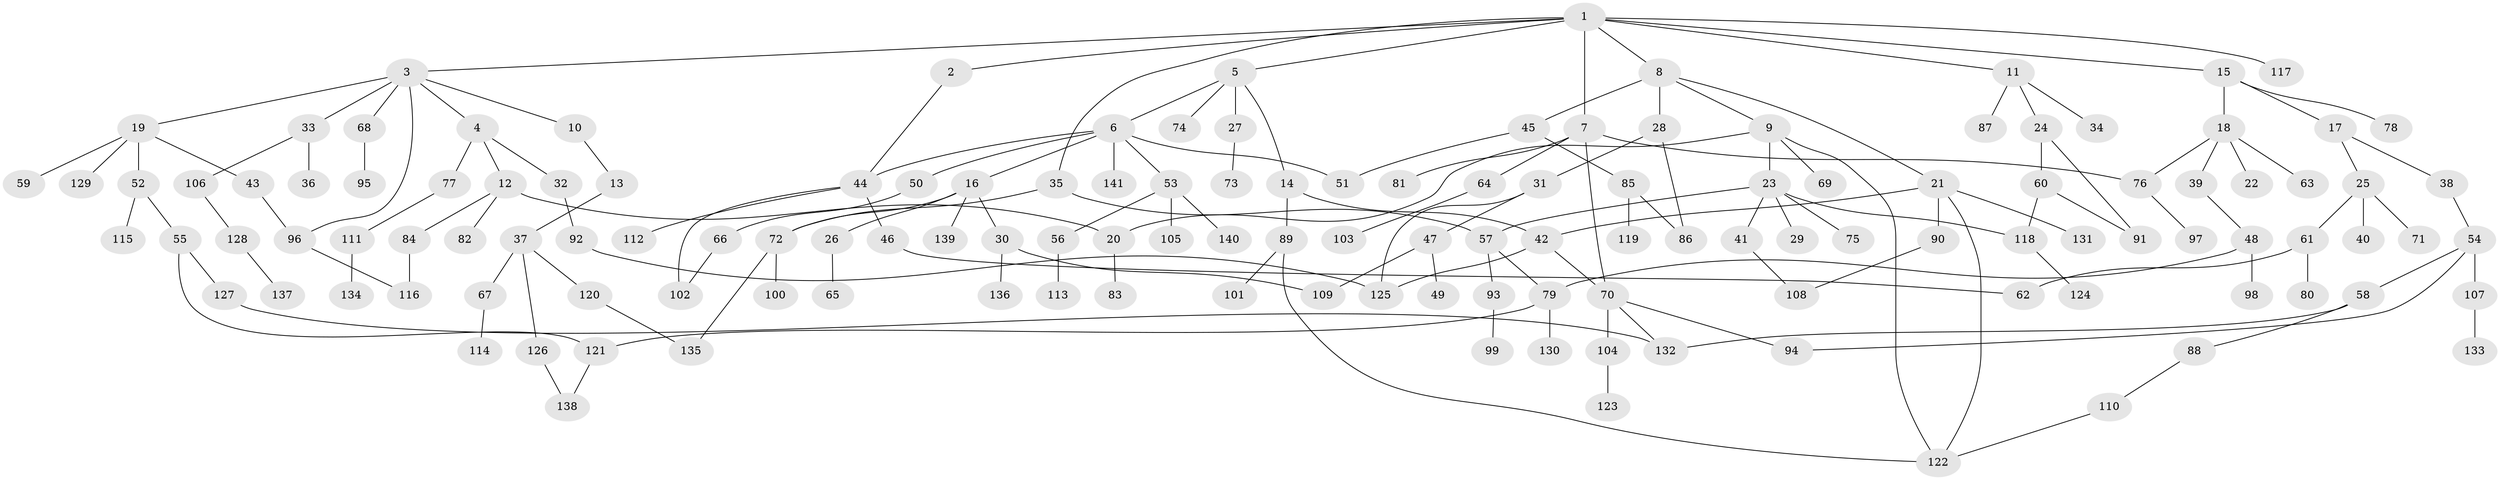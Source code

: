 // Generated by graph-tools (version 1.1) at 2025/13/03/09/25 04:13:29]
// undirected, 141 vertices, 169 edges
graph export_dot {
graph [start="1"]
  node [color=gray90,style=filled];
  1;
  2;
  3;
  4;
  5;
  6;
  7;
  8;
  9;
  10;
  11;
  12;
  13;
  14;
  15;
  16;
  17;
  18;
  19;
  20;
  21;
  22;
  23;
  24;
  25;
  26;
  27;
  28;
  29;
  30;
  31;
  32;
  33;
  34;
  35;
  36;
  37;
  38;
  39;
  40;
  41;
  42;
  43;
  44;
  45;
  46;
  47;
  48;
  49;
  50;
  51;
  52;
  53;
  54;
  55;
  56;
  57;
  58;
  59;
  60;
  61;
  62;
  63;
  64;
  65;
  66;
  67;
  68;
  69;
  70;
  71;
  72;
  73;
  74;
  75;
  76;
  77;
  78;
  79;
  80;
  81;
  82;
  83;
  84;
  85;
  86;
  87;
  88;
  89;
  90;
  91;
  92;
  93;
  94;
  95;
  96;
  97;
  98;
  99;
  100;
  101;
  102;
  103;
  104;
  105;
  106;
  107;
  108;
  109;
  110;
  111;
  112;
  113;
  114;
  115;
  116;
  117;
  118;
  119;
  120;
  121;
  122;
  123;
  124;
  125;
  126;
  127;
  128;
  129;
  130;
  131;
  132;
  133;
  134;
  135;
  136;
  137;
  138;
  139;
  140;
  141;
  1 -- 2;
  1 -- 3;
  1 -- 5;
  1 -- 7;
  1 -- 8;
  1 -- 11;
  1 -- 15;
  1 -- 35;
  1 -- 117;
  2 -- 44;
  3 -- 4;
  3 -- 10;
  3 -- 19;
  3 -- 33;
  3 -- 68;
  3 -- 96;
  4 -- 12;
  4 -- 32;
  4 -- 77;
  5 -- 6;
  5 -- 14;
  5 -- 27;
  5 -- 74;
  6 -- 16;
  6 -- 50;
  6 -- 51;
  6 -- 53;
  6 -- 141;
  6 -- 44;
  7 -- 64;
  7 -- 76;
  7 -- 81;
  7 -- 70;
  8 -- 9;
  8 -- 21;
  8 -- 28;
  8 -- 45;
  9 -- 23;
  9 -- 69;
  9 -- 20;
  9 -- 122;
  10 -- 13;
  11 -- 24;
  11 -- 34;
  11 -- 87;
  12 -- 20;
  12 -- 82;
  12 -- 84;
  13 -- 37;
  14 -- 42;
  14 -- 89;
  15 -- 17;
  15 -- 18;
  15 -- 78;
  16 -- 26;
  16 -- 30;
  16 -- 139;
  16 -- 72;
  17 -- 25;
  17 -- 38;
  18 -- 22;
  18 -- 39;
  18 -- 63;
  18 -- 76;
  19 -- 43;
  19 -- 52;
  19 -- 59;
  19 -- 129;
  20 -- 83;
  21 -- 90;
  21 -- 131;
  21 -- 122;
  21 -- 42;
  23 -- 29;
  23 -- 41;
  23 -- 75;
  23 -- 118;
  23 -- 57;
  24 -- 60;
  24 -- 91;
  25 -- 40;
  25 -- 61;
  25 -- 71;
  26 -- 65;
  27 -- 73;
  28 -- 31;
  28 -- 86;
  30 -- 136;
  30 -- 109;
  31 -- 47;
  31 -- 125;
  32 -- 92;
  33 -- 36;
  33 -- 106;
  35 -- 57;
  35 -- 72;
  37 -- 67;
  37 -- 120;
  37 -- 126;
  38 -- 54;
  39 -- 48;
  41 -- 108;
  42 -- 70;
  42 -- 125;
  43 -- 96;
  44 -- 46;
  44 -- 102;
  44 -- 112;
  45 -- 85;
  45 -- 51;
  46 -- 62;
  47 -- 49;
  47 -- 109;
  48 -- 98;
  48 -- 79;
  50 -- 66;
  52 -- 55;
  52 -- 115;
  53 -- 56;
  53 -- 105;
  53 -- 140;
  54 -- 58;
  54 -- 107;
  54 -- 94;
  55 -- 121;
  55 -- 127;
  56 -- 113;
  57 -- 79;
  57 -- 93;
  58 -- 88;
  58 -- 132;
  60 -- 91;
  60 -- 118;
  61 -- 80;
  61 -- 62;
  64 -- 103;
  66 -- 102;
  67 -- 114;
  68 -- 95;
  70 -- 94;
  70 -- 104;
  70 -- 132;
  72 -- 100;
  72 -- 135;
  76 -- 97;
  77 -- 111;
  79 -- 130;
  79 -- 121;
  84 -- 116;
  85 -- 86;
  85 -- 119;
  88 -- 110;
  89 -- 101;
  89 -- 122;
  90 -- 108;
  92 -- 125;
  93 -- 99;
  96 -- 116;
  104 -- 123;
  106 -- 128;
  107 -- 133;
  110 -- 122;
  111 -- 134;
  118 -- 124;
  120 -- 135;
  121 -- 138;
  126 -- 138;
  127 -- 132;
  128 -- 137;
}
